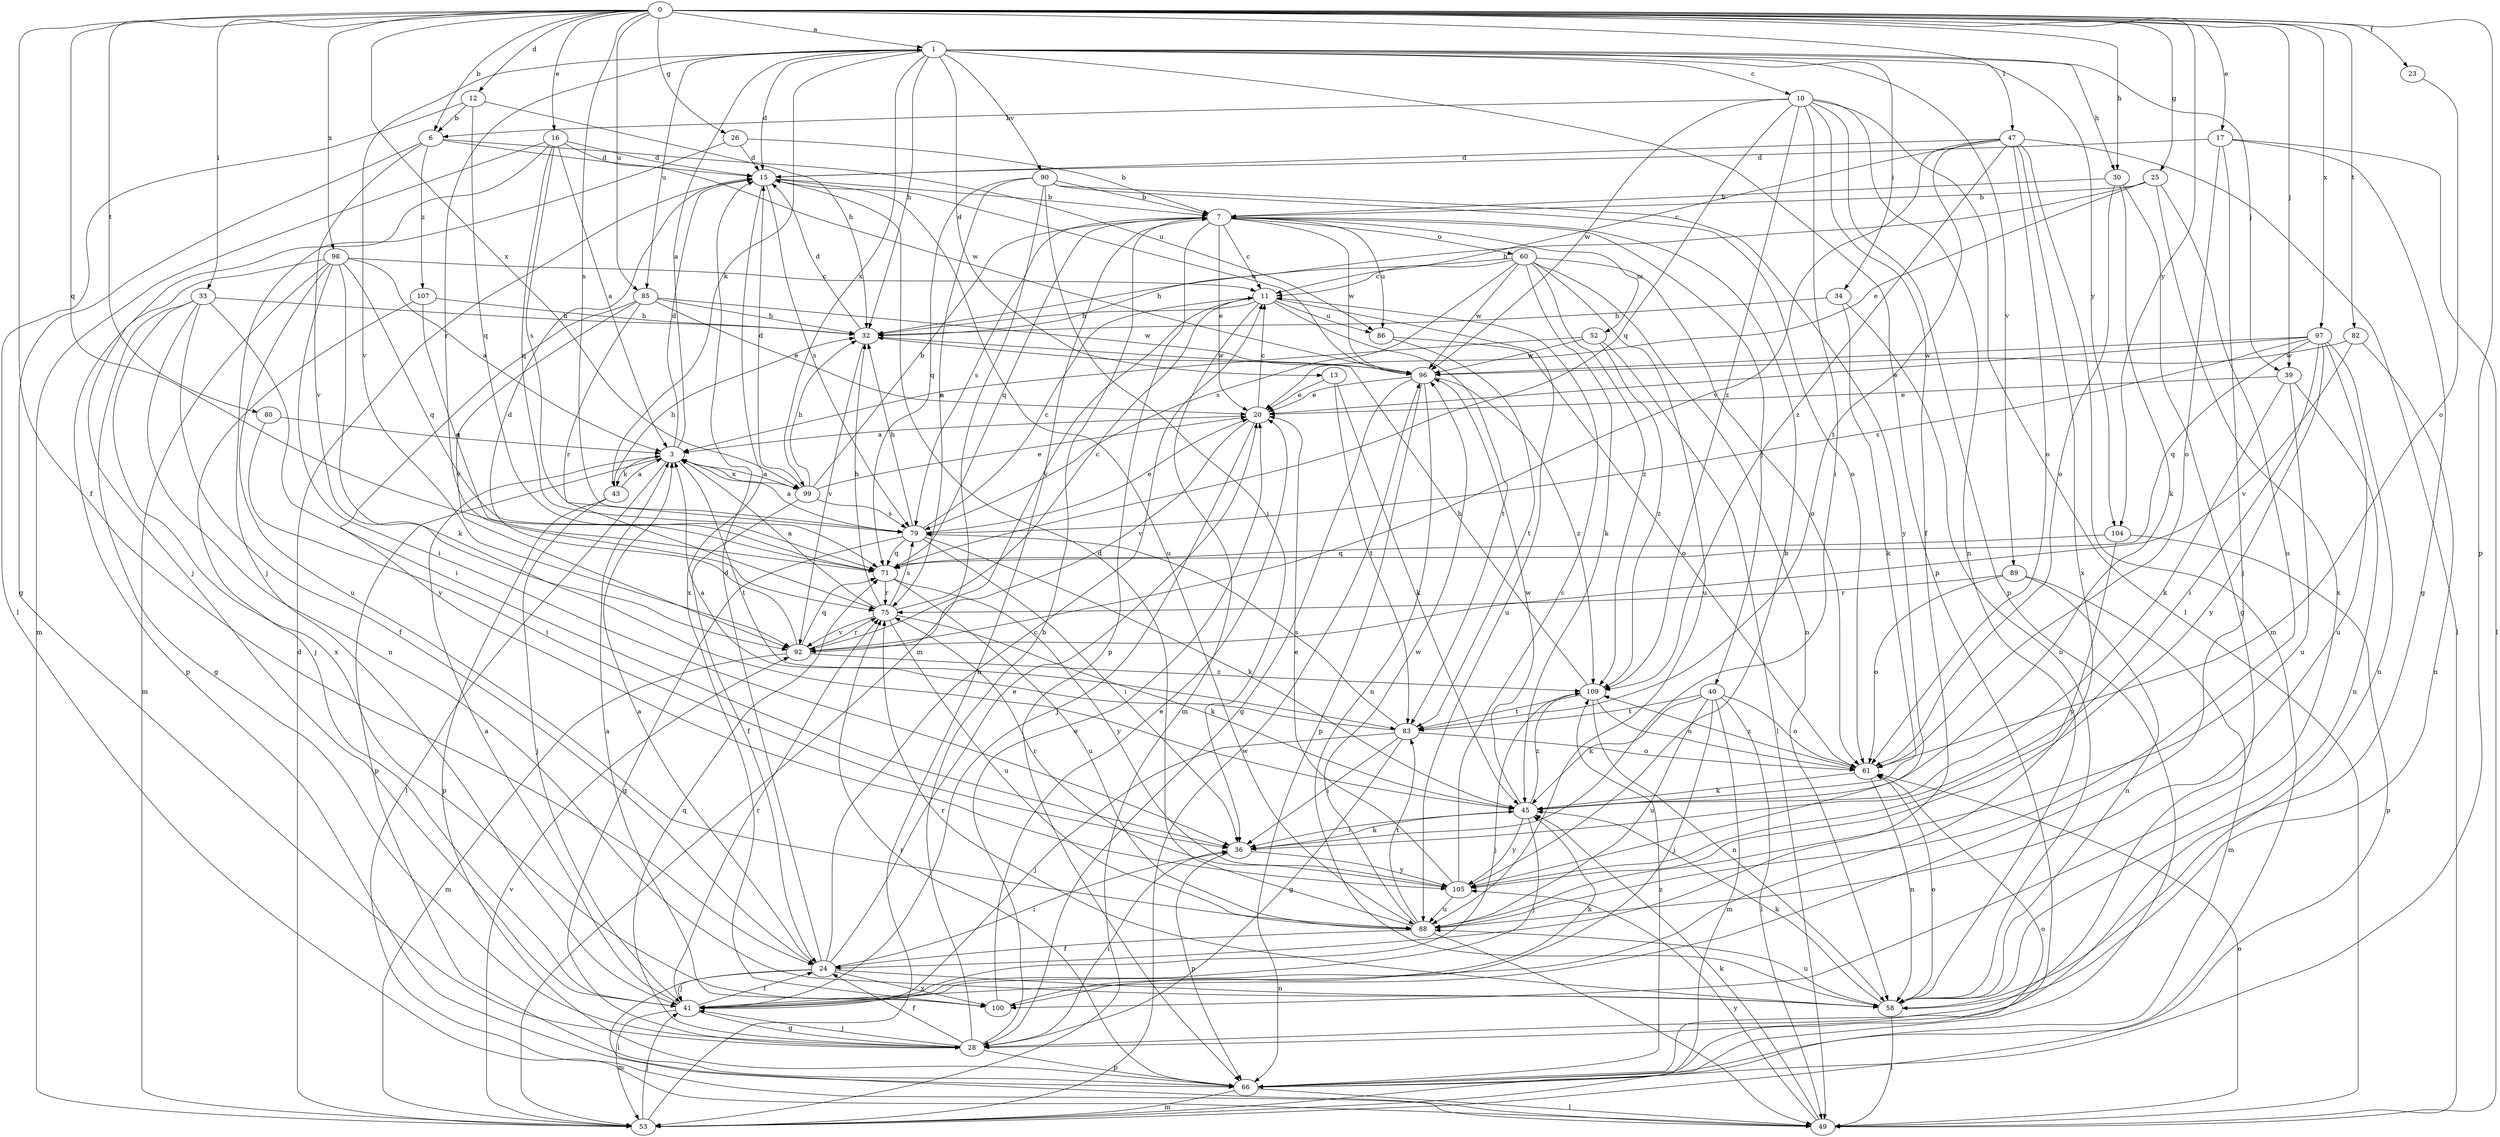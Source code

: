 strict digraph  {
0;
1;
3;
6;
7;
10;
11;
12;
13;
15;
16;
17;
20;
23;
24;
25;
26;
28;
30;
32;
33;
34;
36;
39;
40;
41;
43;
45;
47;
49;
52;
53;
58;
60;
61;
66;
71;
75;
79;
80;
82;
83;
85;
86;
88;
89;
90;
92;
96;
97;
98;
99;
100;
104;
105;
107;
109;
0 -> 1  [label=a];
0 -> 6  [label=b];
0 -> 12  [label=d];
0 -> 16  [label=e];
0 -> 17  [label=e];
0 -> 23  [label=f];
0 -> 24  [label=f];
0 -> 25  [label=g];
0 -> 26  [label=g];
0 -> 30  [label=h];
0 -> 33  [label=i];
0 -> 39  [label=j];
0 -> 47  [label=l];
0 -> 66  [label=p];
0 -> 71  [label=q];
0 -> 79  [label=s];
0 -> 80  [label=t];
0 -> 82  [label=t];
0 -> 85  [label=u];
0 -> 97  [label=x];
0 -> 98  [label=x];
0 -> 99  [label=x];
0 -> 104  [label=y];
1 -> 10  [label=c];
1 -> 13  [label=d];
1 -> 15  [label=d];
1 -> 30  [label=h];
1 -> 32  [label=h];
1 -> 34  [label=i];
1 -> 39  [label=j];
1 -> 43  [label=k];
1 -> 66  [label=p];
1 -> 75  [label=r];
1 -> 85  [label=u];
1 -> 89  [label=v];
1 -> 90  [label=v];
1 -> 92  [label=v];
1 -> 99  [label=x];
1 -> 104  [label=y];
3 -> 1  [label=a];
3 -> 15  [label=d];
3 -> 43  [label=k];
3 -> 49  [label=l];
3 -> 66  [label=p];
3 -> 83  [label=t];
3 -> 99  [label=x];
6 -> 15  [label=d];
6 -> 28  [label=g];
6 -> 86  [label=u];
6 -> 92  [label=v];
6 -> 107  [label=z];
7 -> 11  [label=c];
7 -> 20  [label=e];
7 -> 40  [label=j];
7 -> 52  [label=m];
7 -> 60  [label=o];
7 -> 66  [label=p];
7 -> 71  [label=q];
7 -> 79  [label=s];
7 -> 86  [label=u];
7 -> 96  [label=w];
10 -> 6  [label=b];
10 -> 24  [label=f];
10 -> 36  [label=i];
10 -> 49  [label=l];
10 -> 58  [label=n];
10 -> 66  [label=p];
10 -> 71  [label=q];
10 -> 96  [label=w];
10 -> 109  [label=z];
11 -> 32  [label=h];
11 -> 53  [label=m];
11 -> 83  [label=t];
11 -> 86  [label=u];
11 -> 88  [label=u];
11 -> 92  [label=v];
12 -> 6  [label=b];
12 -> 32  [label=h];
12 -> 49  [label=l];
12 -> 71  [label=q];
13 -> 20  [label=e];
13 -> 45  [label=k];
13 -> 83  [label=t];
15 -> 7  [label=b];
15 -> 79  [label=s];
15 -> 88  [label=u];
15 -> 96  [label=w];
15 -> 100  [label=x];
16 -> 3  [label=a];
16 -> 15  [label=d];
16 -> 41  [label=j];
16 -> 53  [label=m];
16 -> 71  [label=q];
16 -> 79  [label=s];
16 -> 96  [label=w];
17 -> 15  [label=d];
17 -> 28  [label=g];
17 -> 41  [label=j];
17 -> 49  [label=l];
17 -> 61  [label=o];
20 -> 3  [label=a];
20 -> 11  [label=c];
20 -> 41  [label=j];
20 -> 92  [label=v];
23 -> 61  [label=o];
24 -> 3  [label=a];
24 -> 11  [label=c];
24 -> 15  [label=d];
24 -> 20  [label=e];
24 -> 36  [label=i];
24 -> 41  [label=j];
24 -> 49  [label=l];
24 -> 58  [label=n];
24 -> 100  [label=x];
25 -> 7  [label=b];
25 -> 20  [label=e];
25 -> 32  [label=h];
25 -> 88  [label=u];
25 -> 100  [label=x];
26 -> 7  [label=b];
26 -> 15  [label=d];
26 -> 41  [label=j];
28 -> 7  [label=b];
28 -> 20  [label=e];
28 -> 24  [label=f];
28 -> 36  [label=i];
28 -> 41  [label=j];
28 -> 66  [label=p];
28 -> 71  [label=q];
30 -> 7  [label=b];
30 -> 28  [label=g];
30 -> 45  [label=k];
30 -> 61  [label=o];
32 -> 15  [label=d];
32 -> 92  [label=v];
32 -> 96  [label=w];
33 -> 24  [label=f];
33 -> 28  [label=g];
33 -> 32  [label=h];
33 -> 36  [label=i];
33 -> 58  [label=n];
33 -> 100  [label=x];
34 -> 32  [label=h];
34 -> 45  [label=k];
34 -> 58  [label=n];
36 -> 45  [label=k];
36 -> 66  [label=p];
36 -> 105  [label=y];
39 -> 20  [label=e];
39 -> 45  [label=k];
39 -> 58  [label=n];
39 -> 88  [label=u];
40 -> 41  [label=j];
40 -> 45  [label=k];
40 -> 49  [label=l];
40 -> 53  [label=m];
40 -> 61  [label=o];
40 -> 83  [label=t];
40 -> 88  [label=u];
41 -> 3  [label=a];
41 -> 24  [label=f];
41 -> 28  [label=g];
41 -> 53  [label=m];
41 -> 75  [label=r];
43 -> 3  [label=a];
43 -> 32  [label=h];
43 -> 41  [label=j];
43 -> 66  [label=p];
45 -> 36  [label=i];
45 -> 41  [label=j];
45 -> 96  [label=w];
45 -> 105  [label=y];
45 -> 109  [label=z];
47 -> 11  [label=c];
47 -> 15  [label=d];
47 -> 49  [label=l];
47 -> 53  [label=m];
47 -> 61  [label=o];
47 -> 83  [label=t];
47 -> 92  [label=v];
47 -> 100  [label=x];
47 -> 109  [label=z];
49 -> 45  [label=k];
49 -> 61  [label=o];
49 -> 105  [label=y];
52 -> 3  [label=a];
52 -> 49  [label=l];
52 -> 96  [label=w];
52 -> 109  [label=z];
53 -> 7  [label=b];
53 -> 15  [label=d];
53 -> 41  [label=j];
53 -> 92  [label=v];
53 -> 96  [label=w];
58 -> 45  [label=k];
58 -> 49  [label=l];
58 -> 61  [label=o];
58 -> 75  [label=r];
58 -> 88  [label=u];
60 -> 11  [label=c];
60 -> 32  [label=h];
60 -> 45  [label=k];
60 -> 58  [label=n];
60 -> 61  [label=o];
60 -> 79  [label=s];
60 -> 88  [label=u];
60 -> 96  [label=w];
60 -> 109  [label=z];
61 -> 45  [label=k];
61 -> 58  [label=n];
61 -> 109  [label=z];
66 -> 49  [label=l];
66 -> 53  [label=m];
66 -> 61  [label=o];
66 -> 75  [label=r];
66 -> 109  [label=z];
71 -> 75  [label=r];
71 -> 88  [label=u];
71 -> 105  [label=y];
75 -> 3  [label=a];
75 -> 11  [label=c];
75 -> 32  [label=h];
75 -> 45  [label=k];
75 -> 79  [label=s];
75 -> 88  [label=u];
75 -> 92  [label=v];
79 -> 3  [label=a];
79 -> 11  [label=c];
79 -> 20  [label=e];
79 -> 28  [label=g];
79 -> 32  [label=h];
79 -> 36  [label=i];
79 -> 45  [label=k];
79 -> 71  [label=q];
80 -> 3  [label=a];
80 -> 36  [label=i];
82 -> 58  [label=n];
82 -> 92  [label=v];
82 -> 96  [label=w];
83 -> 3  [label=a];
83 -> 28  [label=g];
83 -> 36  [label=i];
83 -> 41  [label=j];
83 -> 61  [label=o];
83 -> 79  [label=s];
85 -> 20  [label=e];
85 -> 32  [label=h];
85 -> 75  [label=r];
85 -> 92  [label=v];
85 -> 96  [label=w];
85 -> 105  [label=y];
86 -> 61  [label=o];
86 -> 83  [label=t];
88 -> 15  [label=d];
88 -> 24  [label=f];
88 -> 49  [label=l];
88 -> 83  [label=t];
88 -> 96  [label=w];
89 -> 53  [label=m];
89 -> 58  [label=n];
89 -> 61  [label=o];
89 -> 75  [label=r];
90 -> 7  [label=b];
90 -> 36  [label=i];
90 -> 53  [label=m];
90 -> 61  [label=o];
90 -> 71  [label=q];
90 -> 75  [label=r];
90 -> 105  [label=y];
92 -> 15  [label=d];
92 -> 53  [label=m];
92 -> 71  [label=q];
92 -> 75  [label=r];
92 -> 109  [label=z];
96 -> 20  [label=e];
96 -> 28  [label=g];
96 -> 58  [label=n];
96 -> 66  [label=p];
96 -> 109  [label=z];
97 -> 20  [label=e];
97 -> 36  [label=i];
97 -> 58  [label=n];
97 -> 71  [label=q];
97 -> 79  [label=s];
97 -> 88  [label=u];
97 -> 96  [label=w];
97 -> 105  [label=y];
98 -> 3  [label=a];
98 -> 11  [label=c];
98 -> 36  [label=i];
98 -> 45  [label=k];
98 -> 53  [label=m];
98 -> 66  [label=p];
98 -> 71  [label=q];
98 -> 88  [label=u];
99 -> 3  [label=a];
99 -> 7  [label=b];
99 -> 15  [label=d];
99 -> 20  [label=e];
99 -> 24  [label=f];
99 -> 32  [label=h];
99 -> 79  [label=s];
100 -> 3  [label=a];
100 -> 20  [label=e];
100 -> 45  [label=k];
104 -> 66  [label=p];
104 -> 71  [label=q];
104 -> 105  [label=y];
105 -> 7  [label=b];
105 -> 11  [label=c];
105 -> 20  [label=e];
105 -> 75  [label=r];
105 -> 88  [label=u];
107 -> 32  [label=h];
107 -> 41  [label=j];
107 -> 71  [label=q];
109 -> 32  [label=h];
109 -> 41  [label=j];
109 -> 58  [label=n];
109 -> 61  [label=o];
109 -> 83  [label=t];
}
